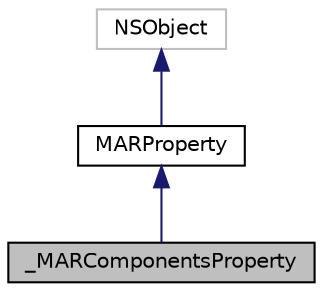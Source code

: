 digraph "_MARComponentsProperty"
{
  edge [fontname="Helvetica",fontsize="10",labelfontname="Helvetica",labelfontsize="10"];
  node [fontname="Helvetica",fontsize="10",shape=record];
  Node3 [label="_MARComponentsProperty",height=0.2,width=0.4,color="black", fillcolor="grey75", style="filled", fontcolor="black"];
  Node4 -> Node3 [dir="back",color="midnightblue",fontsize="10",style="solid"];
  Node4 [label="MARProperty",height=0.2,width=0.4,color="black", fillcolor="white", style="filled",URL="$interface_m_a_r_property.html"];
  Node5 -> Node4 [dir="back",color="midnightblue",fontsize="10",style="solid"];
  Node5 [label="NSObject",height=0.2,width=0.4,color="grey75", fillcolor="white", style="filled"];
}
